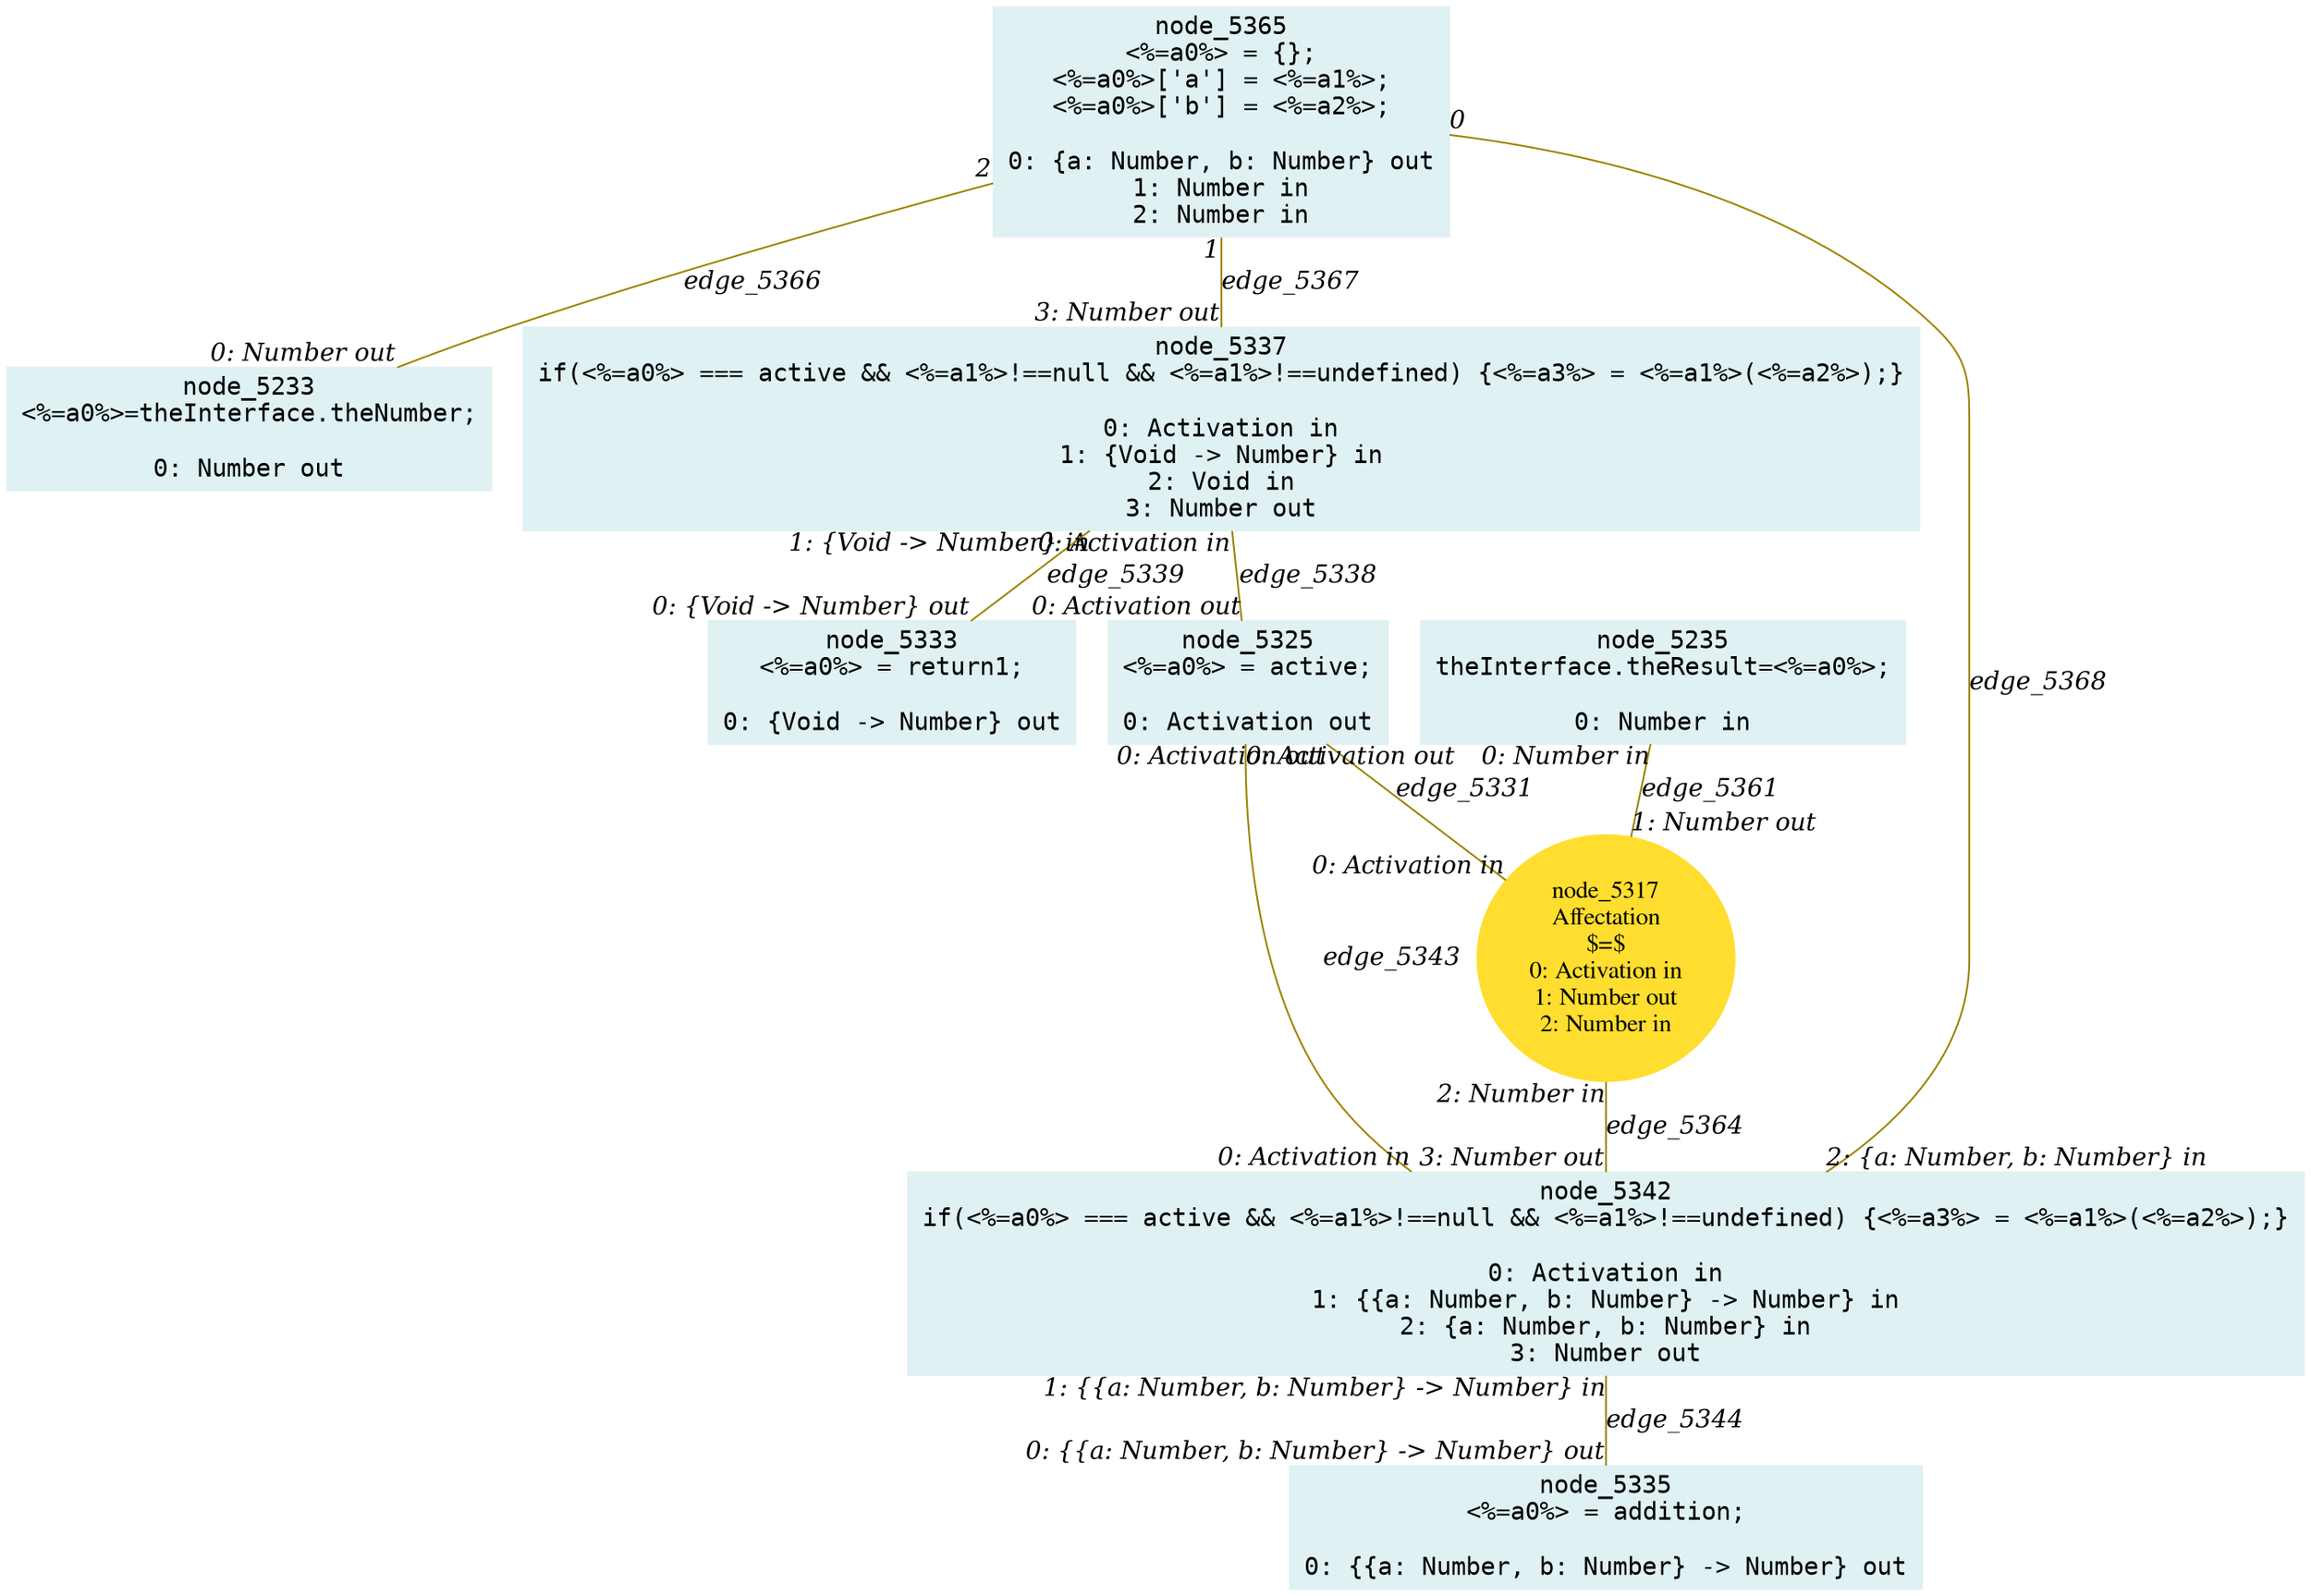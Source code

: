 digraph g{node_5233 [shape="box", style="filled", color="#dff1f2", fontname="Courier", label="node_5233
<%=a0%>=theInterface.theNumber;

0: Number out" ]
node_5235 [shape="box", style="filled", color="#dff1f2", fontname="Courier", label="node_5235
theInterface.theResult=<%=a0%>;

0: Number in" ]
node_5317 [shape="ellipse", style="filled", color="#ffde2f", fontname="Times", label="node_5317
Affectation
$=$
0: Activation in
1: Number out
2: Number in" ]
node_5325 [shape="box", style="filled", color="#dff1f2", fontname="Courier", label="node_5325
<%=a0%> = active;

0: Activation out" ]
node_5333 [shape="box", style="filled", color="#dff1f2", fontname="Courier", label="node_5333
<%=a0%> = return1;

0: {Void -> Number} out" ]
node_5335 [shape="box", style="filled", color="#dff1f2", fontname="Courier", label="node_5335
<%=a0%> = addition;

0: {{a: Number, b: Number} -> Number} out" ]
node_5337 [shape="box", style="filled", color="#dff1f2", fontname="Courier", label="node_5337
if(<%=a0%> === active && <%=a1%>!==null && <%=a1%>!==undefined) {<%=a3%> = <%=a1%>(<%=a2%>);}

0: Activation in
1: {Void -> Number} in
2: Void in
3: Number out" ]
node_5342 [shape="box", style="filled", color="#dff1f2", fontname="Courier", label="node_5342
if(<%=a0%> === active && <%=a1%>!==null && <%=a1%>!==undefined) {<%=a3%> = <%=a1%>(<%=a2%>);}

0: Activation in
1: {{a: Number, b: Number} -> Number} in
2: {a: Number, b: Number} in
3: Number out" ]
node_5365 [shape="box", style="filled", color="#dff1f2", fontname="Courier", label="node_5365
<%=a0%> = {};
<%=a0%>['a'] = <%=a1%>;
<%=a0%>['b'] = <%=a2%>;

0: {a: Number, b: Number} out
1: Number in
2: Number in" ]
node_5325 -> node_5317 [dir=none, arrowHead=none, fontname="Times-Italic", arrowsize=1, color="#9d8400", label="edge_5331",  headlabel="0: Activation in", taillabel="0: Activation out" ]
node_5337 -> node_5325 [dir=none, arrowHead=none, fontname="Times-Italic", arrowsize=1, color="#9d8400", label="edge_5338",  headlabel="0: Activation out", taillabel="0: Activation in" ]
node_5337 -> node_5333 [dir=none, arrowHead=none, fontname="Times-Italic", arrowsize=1, color="#9d8400", label="edge_5339",  headlabel="0: {Void -> Number} out", taillabel="1: {Void -> Number} in" ]
node_5342 -> node_5325 [dir=none, arrowHead=none, fontname="Times-Italic", arrowsize=1, color="#9d8400", label="edge_5343",  headlabel="0: Activation out", taillabel="0: Activation in" ]
node_5342 -> node_5335 [dir=none, arrowHead=none, fontname="Times-Italic", arrowsize=1, color="#9d8400", label="edge_5344",  headlabel="0: {{a: Number, b: Number} -> Number} out", taillabel="1: {{a: Number, b: Number} -> Number} in" ]
node_5235 -> node_5317 [dir=none, arrowHead=none, fontname="Times-Italic", arrowsize=1, color="#9d8400", label="edge_5361",  headlabel="1: Number out", taillabel="0: Number in" ]
node_5317 -> node_5342 [dir=none, arrowHead=none, fontname="Times-Italic", arrowsize=1, color="#9d8400", label="edge_5364",  headlabel="3: Number out", taillabel="2: Number in" ]
node_5365 -> node_5233 [dir=none, arrowHead=none, fontname="Times-Italic", arrowsize=1, color="#9d8400", label="edge_5366",  headlabel="0: Number out", taillabel="2" ]
node_5365 -> node_5337 [dir=none, arrowHead=none, fontname="Times-Italic", arrowsize=1, color="#9d8400", label="edge_5367",  headlabel="3: Number out", taillabel="1" ]
node_5365 -> node_5342 [dir=none, arrowHead=none, fontname="Times-Italic", arrowsize=1, color="#9d8400", label="edge_5368",  headlabel="2: {a: Number, b: Number} in", taillabel="0" ]
}